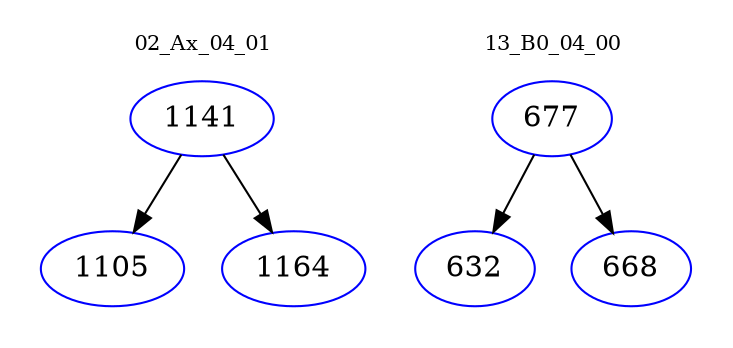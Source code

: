 digraph{
subgraph cluster_0 {
color = white
label = "02_Ax_04_01";
fontsize=10;
T0_1141 [label="1141", color="blue"]
T0_1141 -> T0_1105 [color="black"]
T0_1105 [label="1105", color="blue"]
T0_1141 -> T0_1164 [color="black"]
T0_1164 [label="1164", color="blue"]
}
subgraph cluster_1 {
color = white
label = "13_B0_04_00";
fontsize=10;
T1_677 [label="677", color="blue"]
T1_677 -> T1_632 [color="black"]
T1_632 [label="632", color="blue"]
T1_677 -> T1_668 [color="black"]
T1_668 [label="668", color="blue"]
}
}
